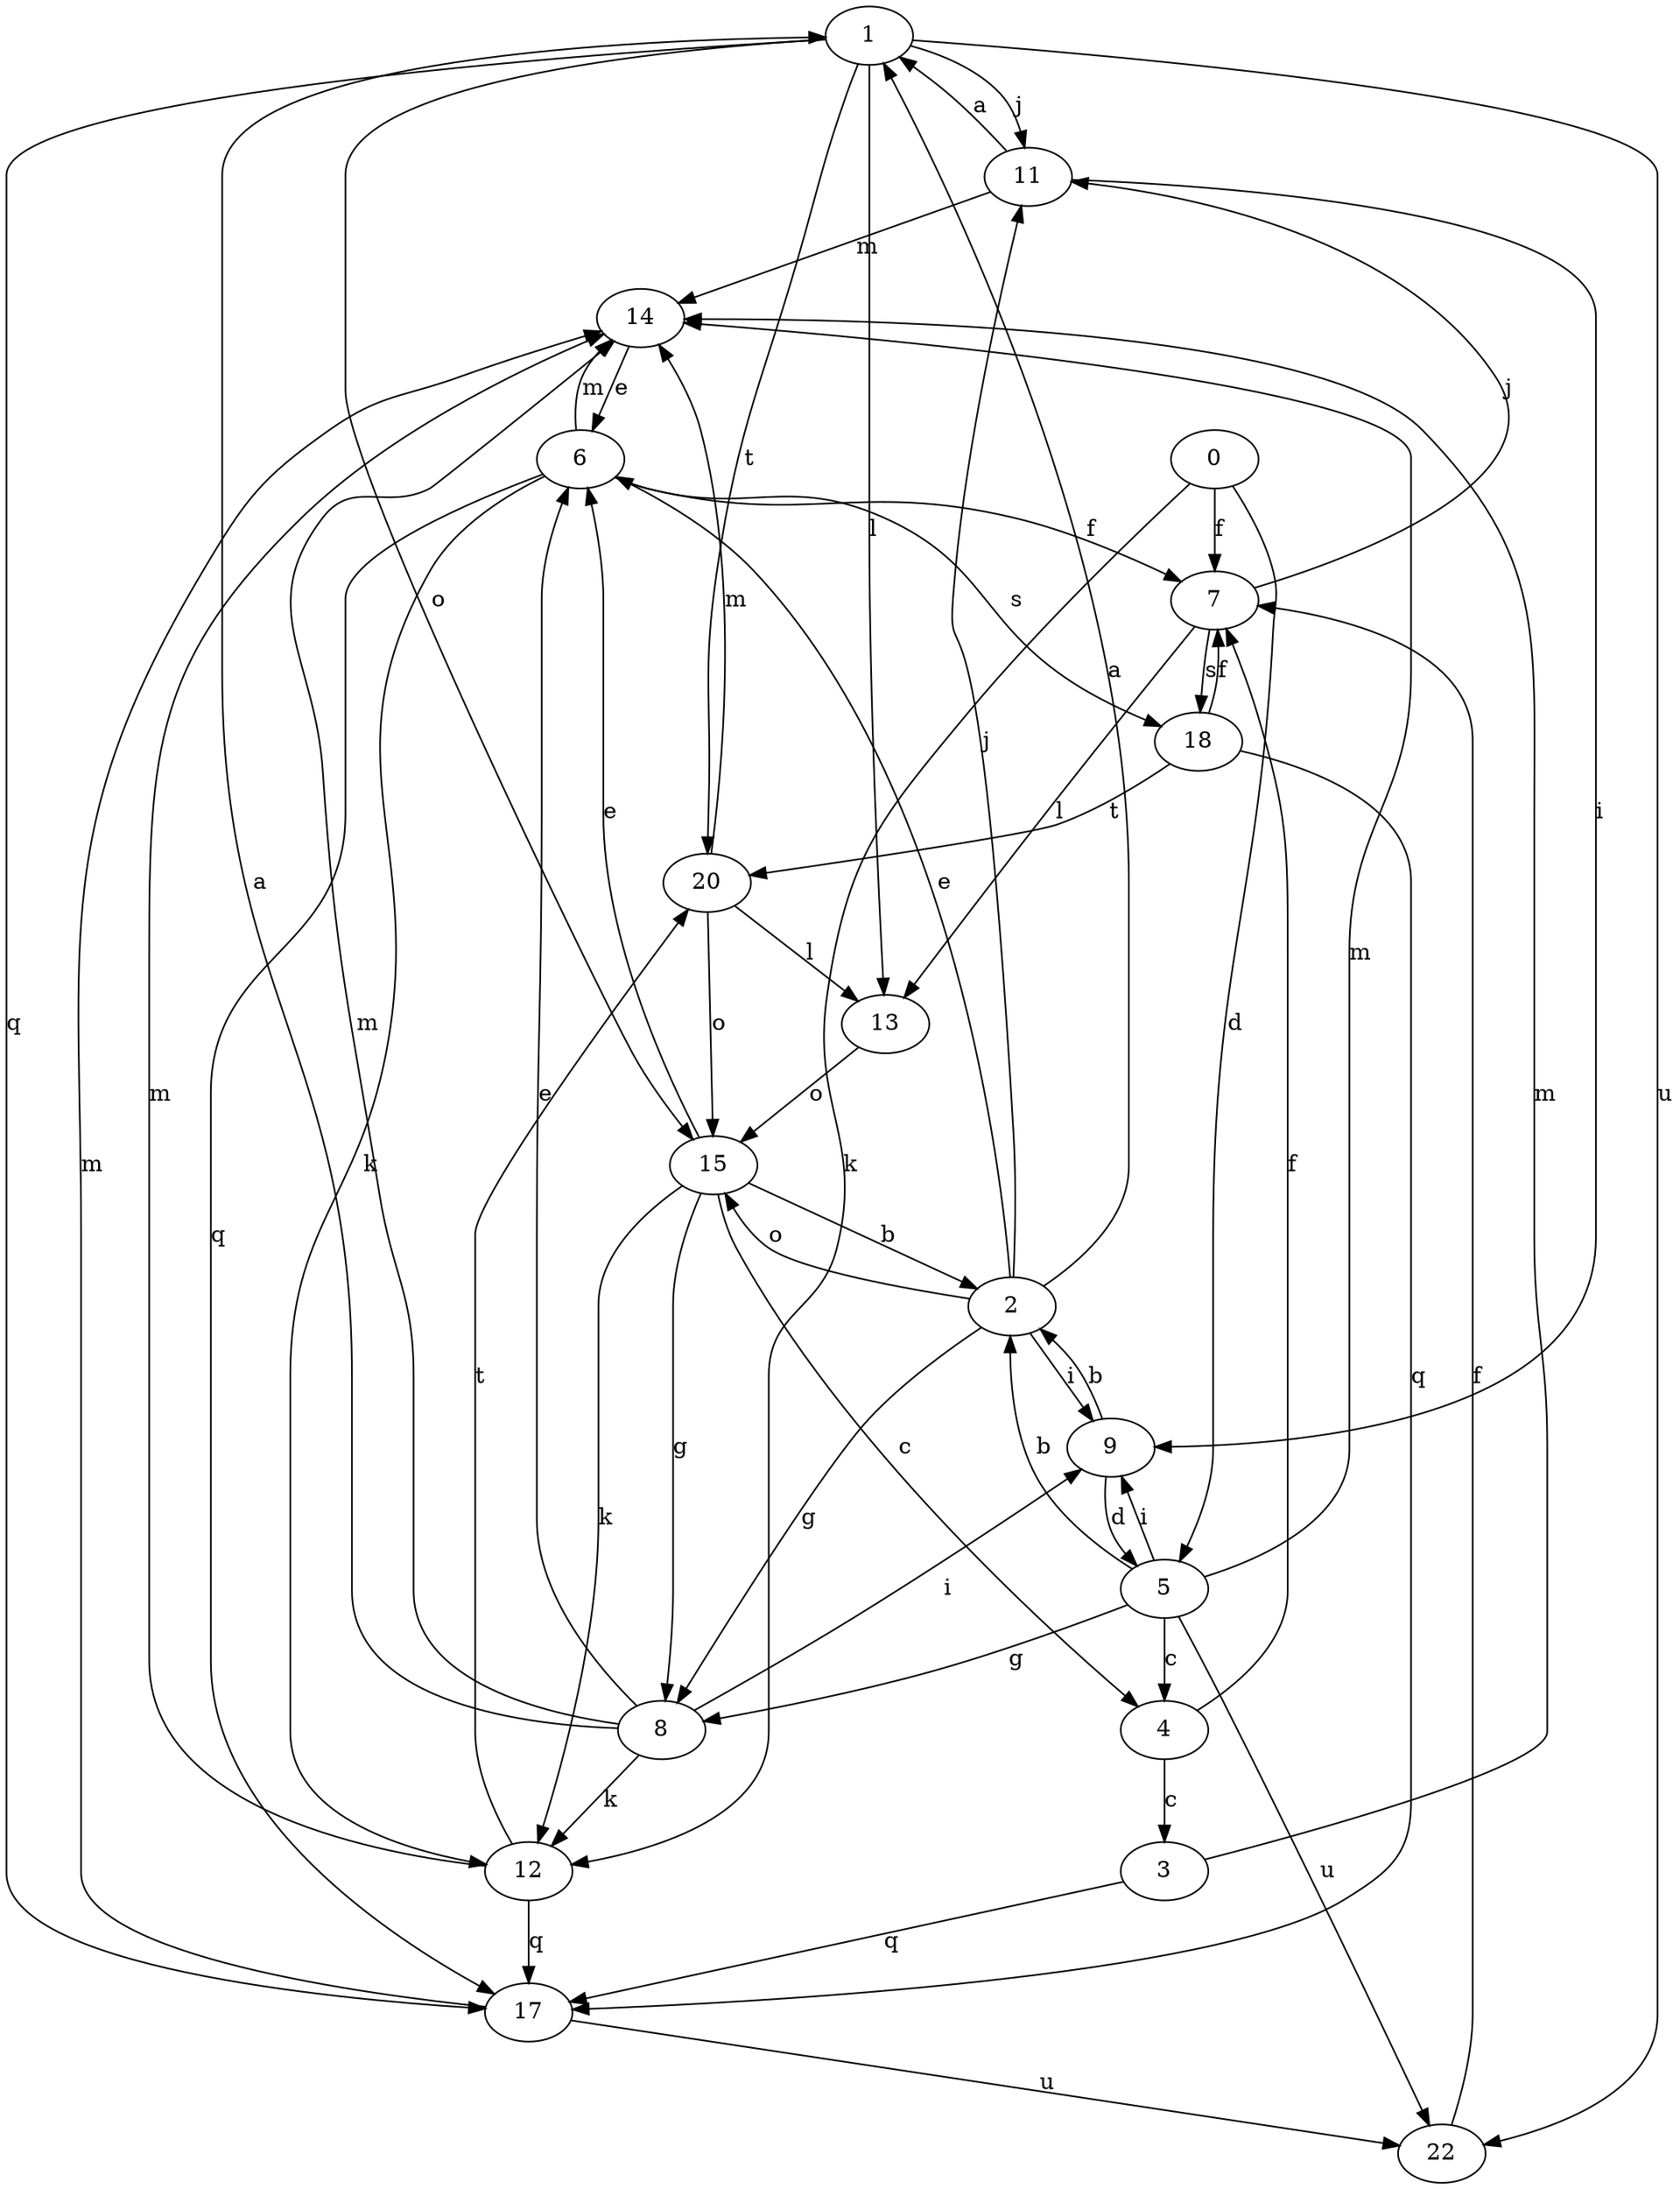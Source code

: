 strict digraph  {
1;
2;
3;
4;
5;
6;
7;
8;
9;
11;
0;
12;
13;
14;
15;
17;
18;
20;
22;
1 -> 11  [label=j];
1 -> 13  [label=l];
1 -> 15  [label=o];
1 -> 17  [label=q];
1 -> 20  [label=t];
1 -> 22  [label=u];
2 -> 1  [label=a];
2 -> 6  [label=e];
2 -> 8  [label=g];
2 -> 9  [label=i];
2 -> 11  [label=j];
2 -> 15  [label=o];
3 -> 14  [label=m];
3 -> 17  [label=q];
4 -> 3  [label=c];
4 -> 7  [label=f];
5 -> 2  [label=b];
5 -> 4  [label=c];
5 -> 8  [label=g];
5 -> 9  [label=i];
5 -> 14  [label=m];
5 -> 22  [label=u];
6 -> 7  [label=f];
6 -> 12  [label=k];
6 -> 14  [label=m];
6 -> 17  [label=q];
6 -> 18  [label=s];
7 -> 11  [label=j];
7 -> 13  [label=l];
7 -> 18  [label=s];
8 -> 1  [label=a];
8 -> 6  [label=e];
8 -> 9  [label=i];
8 -> 12  [label=k];
8 -> 14  [label=m];
9 -> 2  [label=b];
9 -> 5  [label=d];
11 -> 1  [label=a];
11 -> 9  [label=i];
11 -> 14  [label=m];
0 -> 5  [label=d];
0 -> 7  [label=f];
0 -> 12  [label=k];
12 -> 14  [label=m];
12 -> 17  [label=q];
12 -> 20  [label=t];
13 -> 15  [label=o];
14 -> 6  [label=e];
15 -> 2  [label=b];
15 -> 4  [label=c];
15 -> 6  [label=e];
15 -> 8  [label=g];
15 -> 12  [label=k];
17 -> 14  [label=m];
17 -> 22  [label=u];
18 -> 7  [label=f];
18 -> 17  [label=q];
18 -> 20  [label=t];
20 -> 13  [label=l];
20 -> 14  [label=m];
20 -> 15  [label=o];
22 -> 7  [label=f];
}
